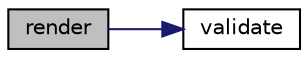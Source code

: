 digraph "render"
{
  edge [fontname="Helvetica",fontsize="10",labelfontname="Helvetica",labelfontsize="10"];
  node [fontname="Helvetica",fontsize="10",shape=record];
  rankdir="LR";
  Node1 [label="render",height=0.2,width=0.4,color="black", fillcolor="grey75", style="filled" fontcolor="black"];
  Node1 -> Node2 [color="midnightblue",fontsize="10",style="solid",fontname="Helvetica"];
  Node2 [label="validate",height=0.2,width=0.4,color="black", fillcolor="white", style="filled",URL="$class_form_builder_field.html#a184909dab34698899937d810a9f5d393"];
}
